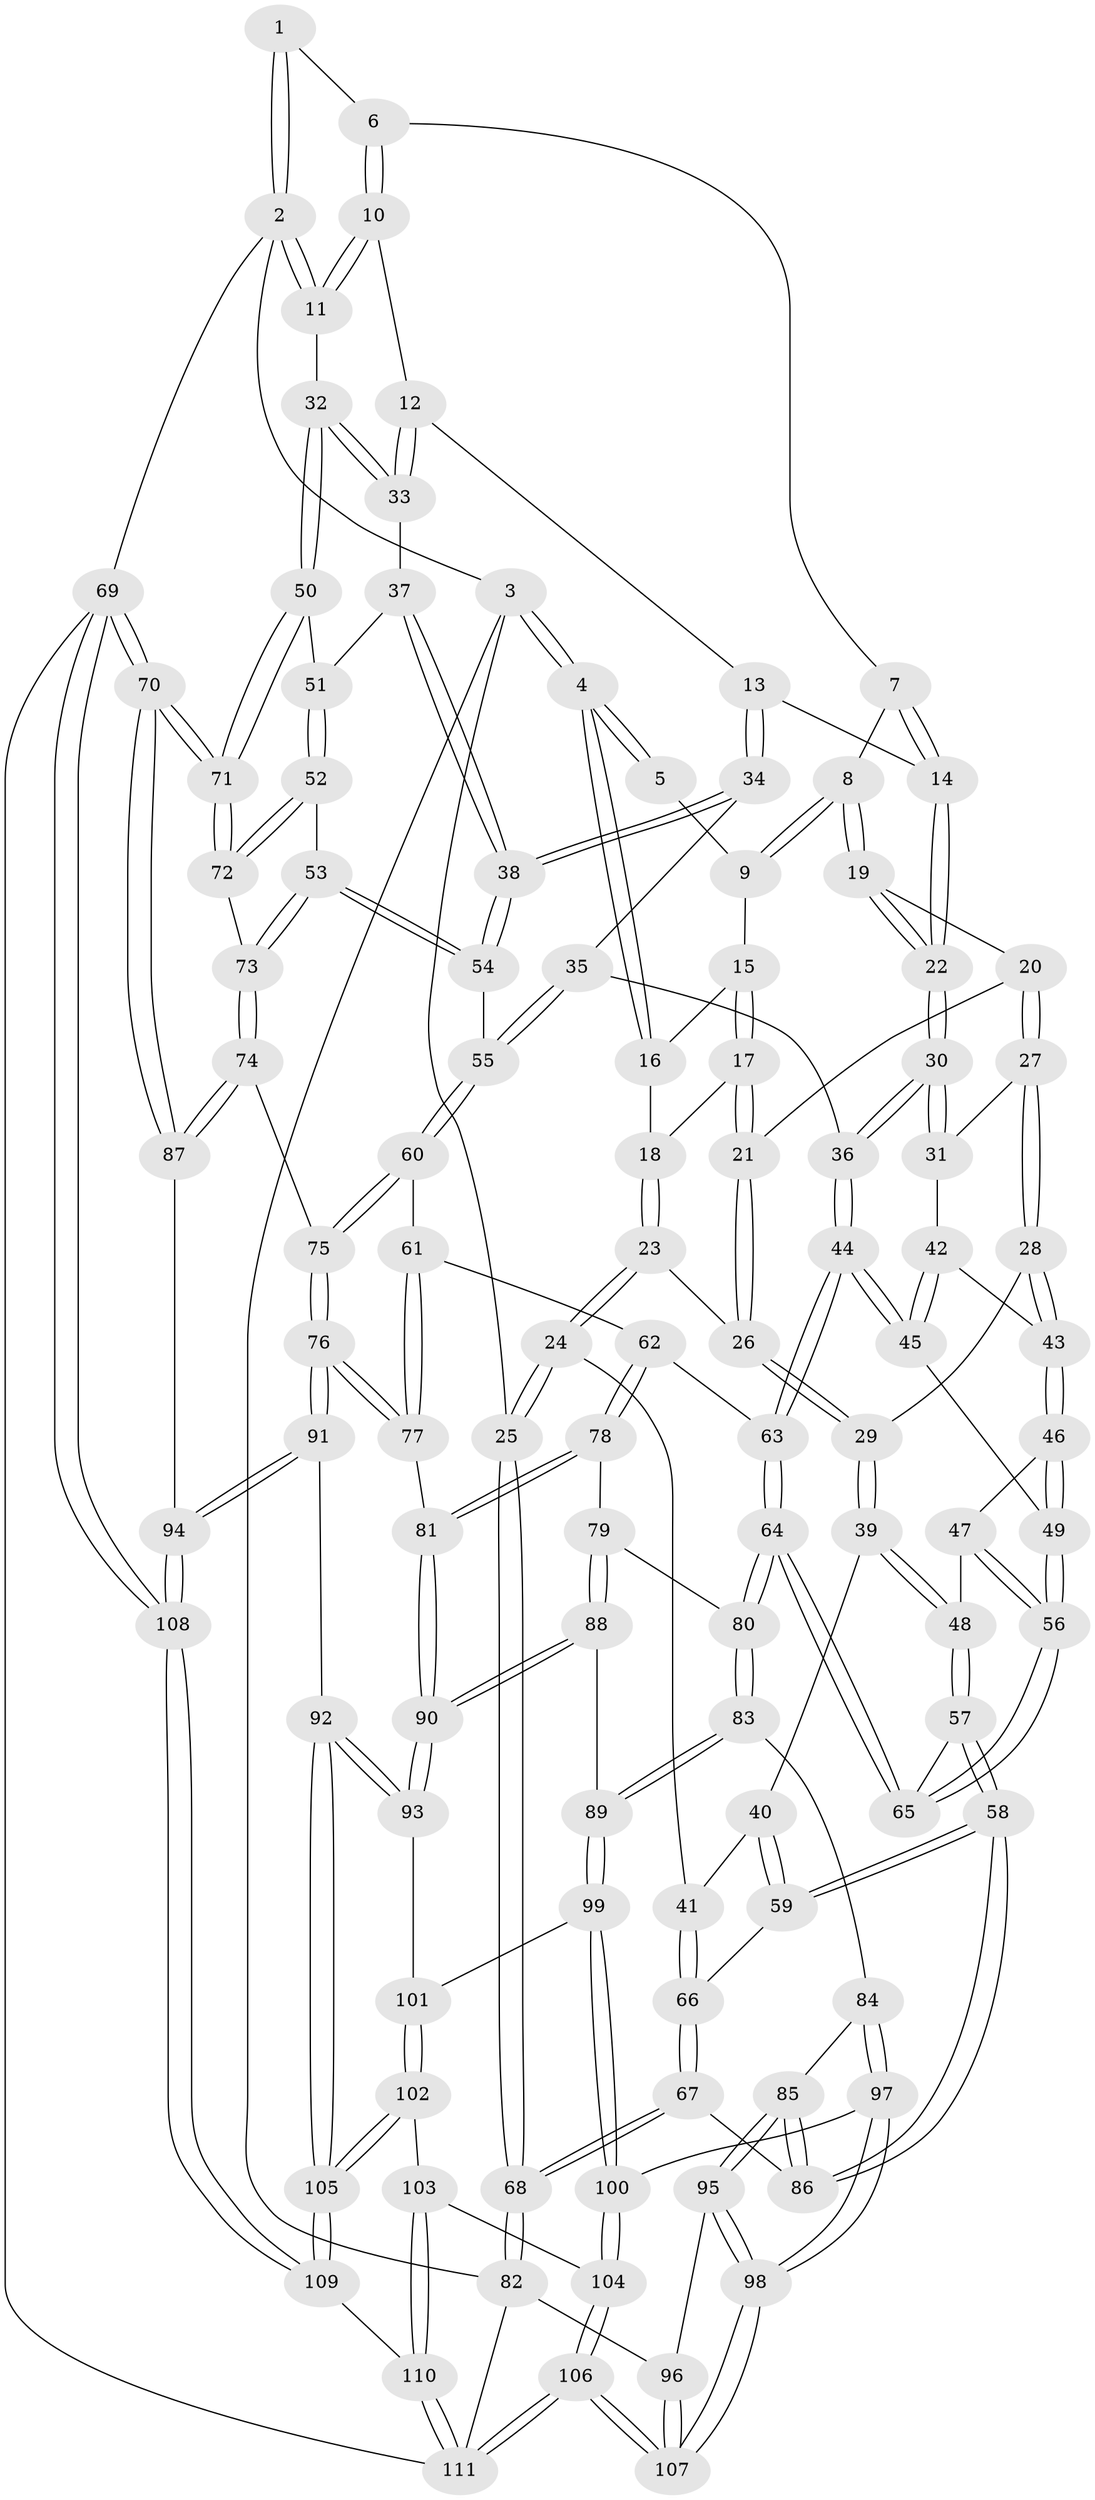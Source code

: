 // coarse degree distribution, {5: 0.11764705882352941, 7: 0.058823529411764705, 4: 0.29411764705882354, 3: 0.47058823529411764, 2: 0.058823529411764705}
// Generated by graph-tools (version 1.1) at 2025/54/03/04/25 22:54:48]
// undirected, 111 vertices, 274 edges
graph export_dot {
  node [color=gray90,style=filled];
  1 [pos="+0.6291365215686121+0"];
  2 [pos="+1+0"];
  3 [pos="+0+0"];
  4 [pos="+0+0"];
  5 [pos="+0.26702521351711184+0"];
  6 [pos="+0.631125337928568+0"];
  7 [pos="+0.623023410921934+0"];
  8 [pos="+0.4830218768002346+0.11983329305631564"];
  9 [pos="+0.3667592709425753+0.06541374282042232"];
  10 [pos="+0.7930323512258611+0.04665225059527789"];
  11 [pos="+1+0"];
  12 [pos="+0.7896188112562386+0.17050375390877887"];
  13 [pos="+0.6976380956826504+0.17340831959991637"];
  14 [pos="+0.6781498504168567+0.16535583714389887"];
  15 [pos="+0.35327795576405263+0.08476031565889536"];
  16 [pos="+0.22840800812386475+0.08812444535602412"];
  17 [pos="+0.3204886179340788+0.1442036162609478"];
  18 [pos="+0.27405099899948854+0.1603461578147755"];
  19 [pos="+0.49536035838730247+0.15107105270875457"];
  20 [pos="+0.465184166432077+0.18969292166700874"];
  21 [pos="+0.3614716918936781+0.21249916255164492"];
  22 [pos="+0.5915523012264194+0.19471893878971025"];
  23 [pos="+0.20937747385745376+0.22135785648411188"];
  24 [pos="+0.032053029018015655+0.27329476399708613"];
  25 [pos="+0+0.24366648490399237"];
  26 [pos="+0.34343808618373095+0.2808433988942365"];
  27 [pos="+0.45387217298408367+0.2722506407025021"];
  28 [pos="+0.39621840593493934+0.31643145674012074"];
  29 [pos="+0.35155960586222307+0.30136484026885224"];
  30 [pos="+0.5657129128038157+0.32836972865488107"];
  31 [pos="+0.5365289285430098+0.31603008407905914"];
  32 [pos="+1+0.09662158744130042"];
  33 [pos="+0.8402573436792944+0.19303193814240516"];
  34 [pos="+0.6971445082750208+0.3134718504538953"];
  35 [pos="+0.6296517972444396+0.36025307964122893"];
  36 [pos="+0.5765244989703567+0.36437153307409875"];
  37 [pos="+0.8195722817250508+0.3181724611886451"];
  38 [pos="+0.7992410215340718+0.3598542018709022"];
  39 [pos="+0.2854566200320332+0.3712756583359579"];
  40 [pos="+0.27304105397172546+0.3727114117353019"];
  41 [pos="+0.17057023235141563+0.36163606030021056"];
  42 [pos="+0.42964664213071263+0.33965615205639405"];
  43 [pos="+0.39952582749980514+0.322783937355041"];
  44 [pos="+0.5637676678990905+0.38883450619837584"];
  45 [pos="+0.5085024968090842+0.39901399755947514"];
  46 [pos="+0.39931576320732776+0.3895806866406001"];
  47 [pos="+0.38920473936563654+0.4078152242803344"];
  48 [pos="+0.34043028362816713+0.4323888973203876"];
  49 [pos="+0.4825002010921679+0.416480755272679"];
  50 [pos="+1+0.22515239125610556"];
  51 [pos="+0.9646501089738702+0.34413223399258996"];
  52 [pos="+0.8353774267918396+0.45969825975163936"];
  53 [pos="+0.8263483764488135+0.46137065358531965"];
  54 [pos="+0.8072171015148832+0.45063461367418073"];
  55 [pos="+0.763546996787704+0.4638302411523143"];
  56 [pos="+0.4422929962391192+0.47130637966318384"];
  57 [pos="+0.3410765865424218+0.521247164203821"];
  58 [pos="+0.2853431492661059+0.5755502498099013"];
  59 [pos="+0.26896919143468684+0.5459035929634373"];
  60 [pos="+0.7137836642614938+0.5030052533353646"];
  61 [pos="+0.6920073132858818+0.5166291887005313"];
  62 [pos="+0.6347623787047126+0.5196332574842869"];
  63 [pos="+0.5831873348282893+0.4729166253586318"];
  64 [pos="+0.47857583400133225+0.5414854902053108"];
  65 [pos="+0.43417317393136307+0.5063027779578889"];
  66 [pos="+0.20524817954164232+0.4657818711902589"];
  67 [pos="+0+0.6151989722069767"];
  68 [pos="+0+0.6149486137142424"];
  69 [pos="+1+1"];
  70 [pos="+1+0.7156144487269667"];
  71 [pos="+1+0.5033491829338377"];
  72 [pos="+1+0.5042662346925301"];
  73 [pos="+0.8565554406749193+0.5986688689669676"];
  74 [pos="+0.8474727972552826+0.6697849264105311"];
  75 [pos="+0.8225235543602568+0.6759578628625881"];
  76 [pos="+0.7869262329725215+0.687932129140722"];
  77 [pos="+0.7272976185083315+0.6635388100157604"];
  78 [pos="+0.5917022009999642+0.6190149771509875"];
  79 [pos="+0.5491985534426193+0.625408188142594"];
  80 [pos="+0.4903688889188243+0.6095542073834175"];
  81 [pos="+0.6462632626354707+0.6758553504278768"];
  82 [pos="+0+0.7581084061648187"];
  83 [pos="+0.36899155133753714+0.7170122016953725"];
  84 [pos="+0.34934315986639936+0.7147796510191022"];
  85 [pos="+0.30788288320344936+0.6997945475424232"];
  86 [pos="+0.2674152848345724+0.6396629314774456"];
  87 [pos="+0.9583990993148892+0.7400825745082954"];
  88 [pos="+0.5373519985447249+0.7617439725097601"];
  89 [pos="+0.41561430915042086+0.752518841144905"];
  90 [pos="+0.6010400335837823+0.7942781467346341"];
  91 [pos="+0.7283250353687961+0.8350746823457088"];
  92 [pos="+0.6686938063167016+0.8547123496249935"];
  93 [pos="+0.6192995243476114+0.8315434624567654"];
  94 [pos="+0.861508625689747+0.8997424434302053"];
  95 [pos="+0.21923807755605415+0.8248757351357141"];
  96 [pos="+0.08574353783266025+0.8634669484301378"];
  97 [pos="+0.34473482317813714+0.9043128164310271"];
  98 [pos="+0.29195560240443974+0.9563168718901184"];
  99 [pos="+0.4503135476795243+0.8750452834623093"];
  100 [pos="+0.43949991911614833+0.8982328153610132"];
  101 [pos="+0.5622970487149114+0.8757925631306618"];
  102 [pos="+0.5475014058100536+0.9335208815955947"];
  103 [pos="+0.52805725750786+0.9704643124874515"];
  104 [pos="+0.4462878565741621+0.9419890087758596"];
  105 [pos="+0.6759353357116173+0.9978773953659461"];
  106 [pos="+0.2665277135933508+1"];
  107 [pos="+0.26534790683139897+1"];
  108 [pos="+0.9662455450151362+1"];
  109 [pos="+0.7154326231297617+1"];
  110 [pos="+0.6039767309226878+1"];
  111 [pos="+0.2664225746820326+1"];
  1 -- 2;
  1 -- 2;
  1 -- 6;
  2 -- 3;
  2 -- 11;
  2 -- 11;
  2 -- 69;
  3 -- 4;
  3 -- 4;
  3 -- 25;
  3 -- 82;
  4 -- 5;
  4 -- 5;
  4 -- 16;
  4 -- 16;
  5 -- 9;
  6 -- 7;
  6 -- 10;
  6 -- 10;
  7 -- 8;
  7 -- 14;
  7 -- 14;
  8 -- 9;
  8 -- 9;
  8 -- 19;
  8 -- 19;
  9 -- 15;
  10 -- 11;
  10 -- 11;
  10 -- 12;
  11 -- 32;
  12 -- 13;
  12 -- 33;
  12 -- 33;
  13 -- 14;
  13 -- 34;
  13 -- 34;
  14 -- 22;
  14 -- 22;
  15 -- 16;
  15 -- 17;
  15 -- 17;
  16 -- 18;
  17 -- 18;
  17 -- 21;
  17 -- 21;
  18 -- 23;
  18 -- 23;
  19 -- 20;
  19 -- 22;
  19 -- 22;
  20 -- 21;
  20 -- 27;
  20 -- 27;
  21 -- 26;
  21 -- 26;
  22 -- 30;
  22 -- 30;
  23 -- 24;
  23 -- 24;
  23 -- 26;
  24 -- 25;
  24 -- 25;
  24 -- 41;
  25 -- 68;
  25 -- 68;
  26 -- 29;
  26 -- 29;
  27 -- 28;
  27 -- 28;
  27 -- 31;
  28 -- 29;
  28 -- 43;
  28 -- 43;
  29 -- 39;
  29 -- 39;
  30 -- 31;
  30 -- 31;
  30 -- 36;
  30 -- 36;
  31 -- 42;
  32 -- 33;
  32 -- 33;
  32 -- 50;
  32 -- 50;
  33 -- 37;
  34 -- 35;
  34 -- 38;
  34 -- 38;
  35 -- 36;
  35 -- 55;
  35 -- 55;
  36 -- 44;
  36 -- 44;
  37 -- 38;
  37 -- 38;
  37 -- 51;
  38 -- 54;
  38 -- 54;
  39 -- 40;
  39 -- 48;
  39 -- 48;
  40 -- 41;
  40 -- 59;
  40 -- 59;
  41 -- 66;
  41 -- 66;
  42 -- 43;
  42 -- 45;
  42 -- 45;
  43 -- 46;
  43 -- 46;
  44 -- 45;
  44 -- 45;
  44 -- 63;
  44 -- 63;
  45 -- 49;
  46 -- 47;
  46 -- 49;
  46 -- 49;
  47 -- 48;
  47 -- 56;
  47 -- 56;
  48 -- 57;
  48 -- 57;
  49 -- 56;
  49 -- 56;
  50 -- 51;
  50 -- 71;
  50 -- 71;
  51 -- 52;
  51 -- 52;
  52 -- 53;
  52 -- 72;
  52 -- 72;
  53 -- 54;
  53 -- 54;
  53 -- 73;
  53 -- 73;
  54 -- 55;
  55 -- 60;
  55 -- 60;
  56 -- 65;
  56 -- 65;
  57 -- 58;
  57 -- 58;
  57 -- 65;
  58 -- 59;
  58 -- 59;
  58 -- 86;
  58 -- 86;
  59 -- 66;
  60 -- 61;
  60 -- 75;
  60 -- 75;
  61 -- 62;
  61 -- 77;
  61 -- 77;
  62 -- 63;
  62 -- 78;
  62 -- 78;
  63 -- 64;
  63 -- 64;
  64 -- 65;
  64 -- 65;
  64 -- 80;
  64 -- 80;
  66 -- 67;
  66 -- 67;
  67 -- 68;
  67 -- 68;
  67 -- 86;
  68 -- 82;
  68 -- 82;
  69 -- 70;
  69 -- 70;
  69 -- 108;
  69 -- 108;
  69 -- 111;
  70 -- 71;
  70 -- 71;
  70 -- 87;
  70 -- 87;
  71 -- 72;
  71 -- 72;
  72 -- 73;
  73 -- 74;
  73 -- 74;
  74 -- 75;
  74 -- 87;
  74 -- 87;
  75 -- 76;
  75 -- 76;
  76 -- 77;
  76 -- 77;
  76 -- 91;
  76 -- 91;
  77 -- 81;
  78 -- 79;
  78 -- 81;
  78 -- 81;
  79 -- 80;
  79 -- 88;
  79 -- 88;
  80 -- 83;
  80 -- 83;
  81 -- 90;
  81 -- 90;
  82 -- 96;
  82 -- 111;
  83 -- 84;
  83 -- 89;
  83 -- 89;
  84 -- 85;
  84 -- 97;
  84 -- 97;
  85 -- 86;
  85 -- 86;
  85 -- 95;
  85 -- 95;
  87 -- 94;
  88 -- 89;
  88 -- 90;
  88 -- 90;
  89 -- 99;
  89 -- 99;
  90 -- 93;
  90 -- 93;
  91 -- 92;
  91 -- 94;
  91 -- 94;
  92 -- 93;
  92 -- 93;
  92 -- 105;
  92 -- 105;
  93 -- 101;
  94 -- 108;
  94 -- 108;
  95 -- 96;
  95 -- 98;
  95 -- 98;
  96 -- 107;
  96 -- 107;
  97 -- 98;
  97 -- 98;
  97 -- 100;
  98 -- 107;
  98 -- 107;
  99 -- 100;
  99 -- 100;
  99 -- 101;
  100 -- 104;
  100 -- 104;
  101 -- 102;
  101 -- 102;
  102 -- 103;
  102 -- 105;
  102 -- 105;
  103 -- 104;
  103 -- 110;
  103 -- 110;
  104 -- 106;
  104 -- 106;
  105 -- 109;
  105 -- 109;
  106 -- 107;
  106 -- 107;
  106 -- 111;
  106 -- 111;
  108 -- 109;
  108 -- 109;
  109 -- 110;
  110 -- 111;
  110 -- 111;
}
